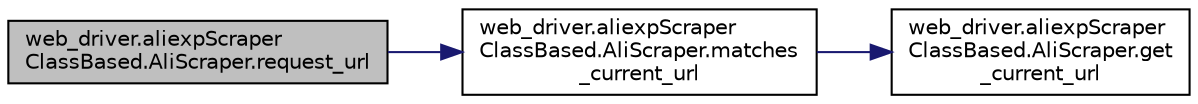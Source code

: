 digraph "web_driver.aliexpScraperClassBased.AliScraper.request_url"
{
 // LATEX_PDF_SIZE
  edge [fontname="Helvetica",fontsize="10",labelfontname="Helvetica",labelfontsize="10"];
  node [fontname="Helvetica",fontsize="10",shape=record];
  rankdir="LR";
  Node1 [label="web_driver.aliexpScraper\lClassBased.AliScraper.request_url",height=0.2,width=0.4,color="black", fillcolor="grey75", style="filled", fontcolor="black",tooltip=" "];
  Node1 -> Node2 [color="midnightblue",fontsize="10",style="solid",fontname="Helvetica"];
  Node2 [label="web_driver.aliexpScraper\lClassBased.AliScraper.matches\l_current_url",height=0.2,width=0.4,color="black", fillcolor="white", style="filled",URL="$d0/d8b/classweb__driver_1_1aliexp_scraper_class_based_1_1_ali_scraper_a34f80e387a04380001847a40f68d7683.html#a34f80e387a04380001847a40f68d7683",tooltip=" "];
  Node2 -> Node3 [color="midnightblue",fontsize="10",style="solid",fontname="Helvetica"];
  Node3 [label="web_driver.aliexpScraper\lClassBased.AliScraper.get\l_current_url",height=0.2,width=0.4,color="black", fillcolor="white", style="filled",URL="$d0/d8b/classweb__driver_1_1aliexp_scraper_class_based_1_1_ali_scraper_a4f70b73bb85f14cb51a25168f84c50a4.html#a4f70b73bb85f14cb51a25168f84c50a4",tooltip=" "];
}
